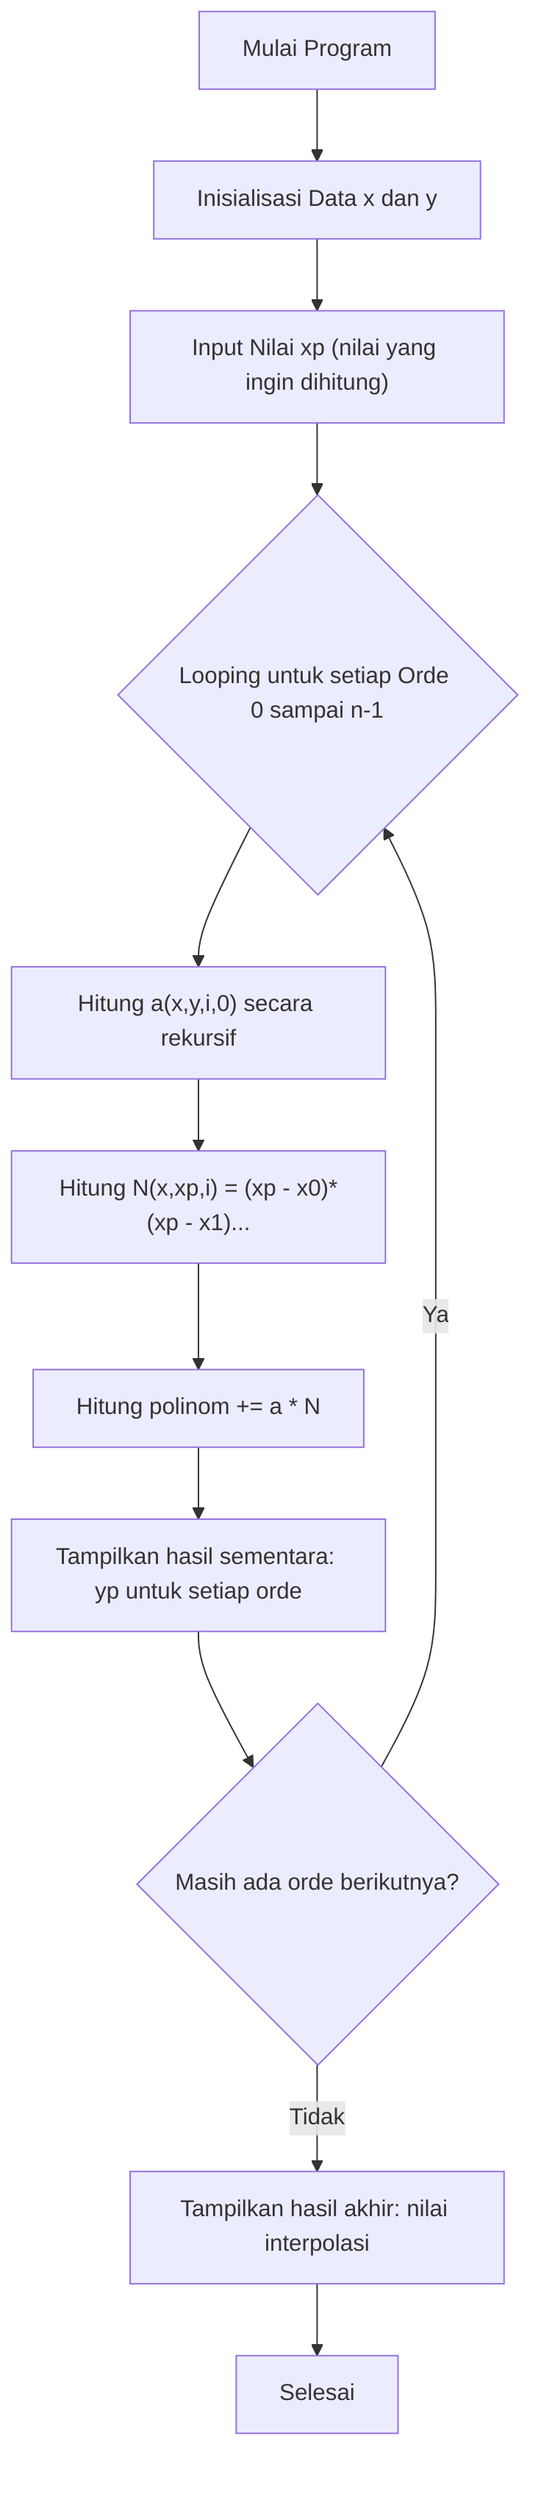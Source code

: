 flowchart TD
    A[Mulai Program] --> B["Inisialisasi Data x dan y"]
    B --> C["Input Nilai xp (nilai yang ingin dihitung)"]
    C --> D{Looping untuk setiap Orde 0 sampai n-1}
    D --> E["Hitung a(x,y,i,0) secara rekursif"]
    E --> F["Hitung N(x,xp,i) = (xp - x0)*(xp - x1)..."]
    F --> G["Hitung polinom += a * N"]
    G --> H["Tampilkan hasil sementara: yp untuk setiap orde"]
    H --> I{Masih ada orde berikutnya?}
    I -- Ya --> D
    I -- Tidak --> J["Tampilkan hasil akhir: nilai interpolasi"]
    J --> K["Selesai"]